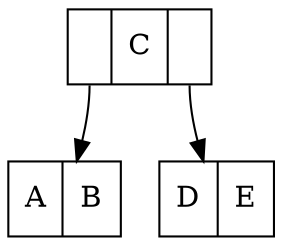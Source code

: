 digraph G{
	node[shape=record]
	tC[label="<c0>|C|<c1>"];
	tAB[label="A|B"];
	tC:c0->tAB;
	tDE[label="D|E"];
	tC:c1->tDE;
}

